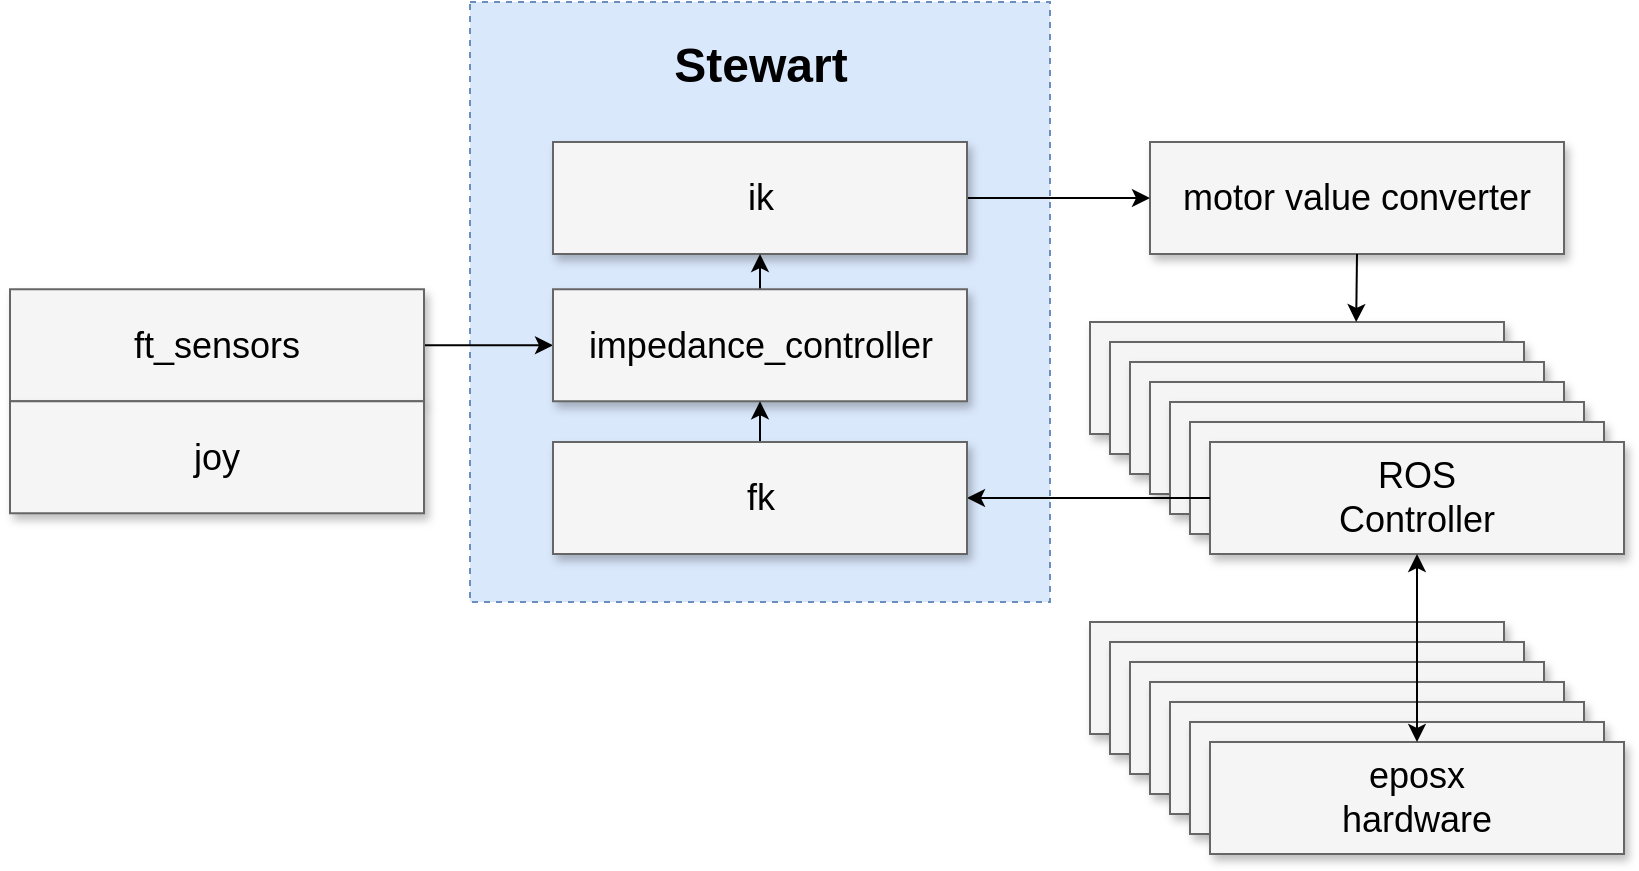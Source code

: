 <mxfile version="20.6.0" type="github">
  <diagram name="Page-1" id="90a13364-a465-7bf4-72fc-28e22215d7a0">
    <mxGraphModel dx="1422" dy="754" grid="1" gridSize="10" guides="1" tooltips="1" connect="1" arrows="1" fold="1" page="1" pageScale="1.5" pageWidth="1169" pageHeight="826" background="none" math="0" shadow="0">
      <root>
        <mxCell id="0" style=";html=1;" />
        <mxCell id="1" style=";html=1;" parent="0" />
        <mxCell id="RNQJXxysi92MJcqBM2zN-3" value="" style="rounded=0;whiteSpace=wrap;html=1;fillColor=#dae8fc;strokeColor=#6c8ebf;dashed=1;" vertex="1" parent="1">
          <mxGeometry x="450" y="410" width="290" height="300" as="geometry" />
        </mxCell>
        <mxCell id="3a17f1ce550125da-8" value="motor value converter" style="whiteSpace=wrap;html=1;shadow=1;fontSize=18;fillColor=#f5f5f5;strokeColor=#666666;" parent="1" vertex="1">
          <mxGeometry x="790" y="480" width="207" height="56" as="geometry" />
        </mxCell>
        <mxCell id="RNQJXxysi92MJcqBM2zN-16" value="" style="group" vertex="1" connectable="0" parent="1">
          <mxGeometry x="760" y="570" width="267" height="116" as="geometry" />
        </mxCell>
        <mxCell id="RNQJXxysi92MJcqBM2zN-8" value="ROS&lt;br&gt;Controller" style="whiteSpace=wrap;html=1;shadow=1;fontSize=18;fillColor=#f5f5f5;strokeColor=#666666;" vertex="1" parent="RNQJXxysi92MJcqBM2zN-16">
          <mxGeometry width="207" height="56" as="geometry" />
        </mxCell>
        <mxCell id="RNQJXxysi92MJcqBM2zN-10" value="ROS&lt;br&gt;Controller" style="whiteSpace=wrap;html=1;shadow=1;fontSize=18;fillColor=#f5f5f5;strokeColor=#666666;" vertex="1" parent="RNQJXxysi92MJcqBM2zN-16">
          <mxGeometry x="10" y="10" width="207" height="56" as="geometry" />
        </mxCell>
        <mxCell id="RNQJXxysi92MJcqBM2zN-11" value="ROS&lt;br&gt;Controller" style="whiteSpace=wrap;html=1;shadow=1;fontSize=18;fillColor=#f5f5f5;strokeColor=#666666;" vertex="1" parent="RNQJXxysi92MJcqBM2zN-16">
          <mxGeometry x="20" y="20" width="207" height="56" as="geometry" />
        </mxCell>
        <mxCell id="RNQJXxysi92MJcqBM2zN-12" value="ROS&lt;br&gt;Controller" style="whiteSpace=wrap;html=1;shadow=1;fontSize=18;fillColor=#f5f5f5;strokeColor=#666666;" vertex="1" parent="RNQJXxysi92MJcqBM2zN-16">
          <mxGeometry x="30" y="30" width="207" height="56" as="geometry" />
        </mxCell>
        <mxCell id="RNQJXxysi92MJcqBM2zN-13" value="ROS&lt;br&gt;Controller" style="whiteSpace=wrap;html=1;shadow=1;fontSize=18;fillColor=#f5f5f5;strokeColor=#666666;" vertex="1" parent="RNQJXxysi92MJcqBM2zN-16">
          <mxGeometry x="40" y="40" width="207" height="56" as="geometry" />
        </mxCell>
        <mxCell id="RNQJXxysi92MJcqBM2zN-14" value="ROS&lt;br&gt;Controller" style="whiteSpace=wrap;html=1;shadow=1;fontSize=18;fillColor=#f5f5f5;strokeColor=#666666;" vertex="1" parent="RNQJXxysi92MJcqBM2zN-16">
          <mxGeometry x="50" y="50" width="207" height="56" as="geometry" />
        </mxCell>
        <mxCell id="RNQJXxysi92MJcqBM2zN-15" value="ROS&lt;br&gt;Controller" style="whiteSpace=wrap;html=1;shadow=1;fontSize=18;fillColor=#f5f5f5;strokeColor=#666666;" vertex="1" parent="RNQJXxysi92MJcqBM2zN-16">
          <mxGeometry x="60" y="60" width="207" height="56" as="geometry" />
        </mxCell>
        <mxCell id="RNQJXxysi92MJcqBM2zN-25" style="edgeStyle=orthogonalEdgeStyle;rounded=0;orthogonalLoop=1;jettySize=auto;html=1;exitX=0.5;exitY=1;exitDx=0;exitDy=0;entryX=0.643;entryY=0;entryDx=0;entryDy=0;entryPerimeter=0;" edge="1" parent="1" source="3a17f1ce550125da-8" target="RNQJXxysi92MJcqBM2zN-8">
          <mxGeometry relative="1" as="geometry" />
        </mxCell>
        <mxCell id="RNQJXxysi92MJcqBM2zN-17" value="" style="group" vertex="1" connectable="0" parent="1">
          <mxGeometry x="760" y="720" width="267" height="116" as="geometry" />
        </mxCell>
        <mxCell id="RNQJXxysi92MJcqBM2zN-18" value="ROS&lt;br&gt;Controller" style="whiteSpace=wrap;html=1;shadow=1;fontSize=18;fillColor=#f5f5f5;strokeColor=#666666;" vertex="1" parent="RNQJXxysi92MJcqBM2zN-17">
          <mxGeometry width="207" height="56" as="geometry" />
        </mxCell>
        <mxCell id="RNQJXxysi92MJcqBM2zN-19" value="ROS&lt;br&gt;Controller" style="whiteSpace=wrap;html=1;shadow=1;fontSize=18;fillColor=#f5f5f5;strokeColor=#666666;" vertex="1" parent="RNQJXxysi92MJcqBM2zN-17">
          <mxGeometry x="10" y="10" width="207" height="56" as="geometry" />
        </mxCell>
        <mxCell id="RNQJXxysi92MJcqBM2zN-20" value="ROS&lt;br&gt;Controller" style="whiteSpace=wrap;html=1;shadow=1;fontSize=18;fillColor=#f5f5f5;strokeColor=#666666;" vertex="1" parent="RNQJXxysi92MJcqBM2zN-17">
          <mxGeometry x="20" y="20" width="207" height="56" as="geometry" />
        </mxCell>
        <mxCell id="RNQJXxysi92MJcqBM2zN-21" value="ROS&lt;br&gt;Controller" style="whiteSpace=wrap;html=1;shadow=1;fontSize=18;fillColor=#f5f5f5;strokeColor=#666666;" vertex="1" parent="RNQJXxysi92MJcqBM2zN-17">
          <mxGeometry x="30" y="30" width="207" height="56" as="geometry" />
        </mxCell>
        <mxCell id="RNQJXxysi92MJcqBM2zN-22" value="ROS&lt;br&gt;Controller" style="whiteSpace=wrap;html=1;shadow=1;fontSize=18;fillColor=#f5f5f5;strokeColor=#666666;" vertex="1" parent="RNQJXxysi92MJcqBM2zN-17">
          <mxGeometry x="40" y="40" width="207" height="56" as="geometry" />
        </mxCell>
        <mxCell id="RNQJXxysi92MJcqBM2zN-23" value="ROS&lt;br&gt;Controller" style="whiteSpace=wrap;html=1;shadow=1;fontSize=18;fillColor=#f5f5f5;strokeColor=#666666;" vertex="1" parent="RNQJXxysi92MJcqBM2zN-17">
          <mxGeometry x="50" y="50" width="207" height="56" as="geometry" />
        </mxCell>
        <mxCell id="RNQJXxysi92MJcqBM2zN-24" value="eposx&lt;br&gt;hardware" style="whiteSpace=wrap;html=1;shadow=1;fontSize=18;fillColor=#f5f5f5;strokeColor=#666666;" vertex="1" parent="RNQJXxysi92MJcqBM2zN-17">
          <mxGeometry x="60" y="60" width="207" height="56" as="geometry" />
        </mxCell>
        <mxCell id="RNQJXxysi92MJcqBM2zN-28" style="edgeStyle=orthogonalEdgeStyle;rounded=0;orthogonalLoop=1;jettySize=auto;html=1;exitX=0.5;exitY=1;exitDx=0;exitDy=0;entryX=0.5;entryY=0;entryDx=0;entryDy=0;startArrow=classic;startFill=1;" edge="1" parent="1" source="RNQJXxysi92MJcqBM2zN-15" target="RNQJXxysi92MJcqBM2zN-24">
          <mxGeometry relative="1" as="geometry" />
        </mxCell>
        <mxCell id="RNQJXxysi92MJcqBM2zN-58" style="edgeStyle=orthogonalEdgeStyle;rounded=0;orthogonalLoop=1;jettySize=auto;html=1;exitX=1;exitY=0.5;exitDx=0;exitDy=0;startArrow=none;startFill=0;endArrow=classic;endFill=1;" edge="1" parent="1" source="RNQJXxysi92MJcqBM2zN-41" target="RNQJXxysi92MJcqBM2zN-46">
          <mxGeometry relative="1" as="geometry" />
        </mxCell>
        <mxCell id="RNQJXxysi92MJcqBM2zN-41" value="ft_sensors" style="whiteSpace=wrap;html=1;shadow=1;fontSize=18;fillColor=#f5f5f5;strokeColor=#666666;" vertex="1" parent="1">
          <mxGeometry x="220" y="553.63" width="207" height="56" as="geometry" />
        </mxCell>
        <mxCell id="RNQJXxysi92MJcqBM2zN-4" value="&lt;h1&gt;Stewart&lt;/h1&gt;" style="text;html=1;strokeColor=none;fillColor=none;align=center;verticalAlign=middle;whiteSpace=wrap;rounded=0;dashed=1;" vertex="1" parent="1">
          <mxGeometry x="542.5" y="423.75" width="105" height="35.625" as="geometry" />
        </mxCell>
        <mxCell id="RNQJXxysi92MJcqBM2zN-52" style="edgeStyle=orthogonalEdgeStyle;rounded=0;orthogonalLoop=1;jettySize=auto;html=1;exitX=1;exitY=0.5;exitDx=0;exitDy=0;entryX=0;entryY=0.5;entryDx=0;entryDy=0;startArrow=none;startFill=0;endArrow=classic;endFill=1;" edge="1" parent="1" source="RNQJXxysi92MJcqBM2zN-45" target="3a17f1ce550125da-8">
          <mxGeometry relative="1" as="geometry" />
        </mxCell>
        <mxCell id="RNQJXxysi92MJcqBM2zN-45" value="ik" style="whiteSpace=wrap;html=1;shadow=1;fontSize=18;fillColor=#f5f5f5;strokeColor=#666666;" vertex="1" parent="1">
          <mxGeometry x="491.5" y="480" width="207" height="56" as="geometry" />
        </mxCell>
        <mxCell id="RNQJXxysi92MJcqBM2zN-60" style="edgeStyle=orthogonalEdgeStyle;rounded=0;orthogonalLoop=1;jettySize=auto;html=1;exitX=0.5;exitY=0;exitDx=0;exitDy=0;entryX=0.5;entryY=1;entryDx=0;entryDy=0;startArrow=none;startFill=0;endArrow=classic;endFill=1;" edge="1" parent="1" source="RNQJXxysi92MJcqBM2zN-46" target="RNQJXxysi92MJcqBM2zN-45">
          <mxGeometry relative="1" as="geometry" />
        </mxCell>
        <mxCell id="RNQJXxysi92MJcqBM2zN-46" value="impedance_controller" style="whiteSpace=wrap;html=1;shadow=1;fontSize=18;fillColor=#f5f5f5;strokeColor=#666666;" vertex="1" parent="1">
          <mxGeometry x="491.5" y="553.63" width="207" height="56" as="geometry" />
        </mxCell>
        <mxCell id="RNQJXxysi92MJcqBM2zN-59" style="edgeStyle=orthogonalEdgeStyle;rounded=0;orthogonalLoop=1;jettySize=auto;html=1;exitX=0.5;exitY=0;exitDx=0;exitDy=0;entryX=0.5;entryY=1;entryDx=0;entryDy=0;startArrow=none;startFill=0;endArrow=classic;endFill=1;" edge="1" parent="1" source="RNQJXxysi92MJcqBM2zN-47" target="RNQJXxysi92MJcqBM2zN-46">
          <mxGeometry relative="1" as="geometry" />
        </mxCell>
        <mxCell id="RNQJXxysi92MJcqBM2zN-61" style="edgeStyle=orthogonalEdgeStyle;rounded=0;orthogonalLoop=1;jettySize=auto;html=1;exitX=1;exitY=0.5;exitDx=0;exitDy=0;entryX=0;entryY=0.5;entryDx=0;entryDy=0;startArrow=classic;startFill=1;endArrow=none;endFill=0;" edge="1" parent="1" source="RNQJXxysi92MJcqBM2zN-47" target="RNQJXxysi92MJcqBM2zN-15">
          <mxGeometry relative="1" as="geometry" />
        </mxCell>
        <mxCell id="RNQJXxysi92MJcqBM2zN-47" value="fk" style="whiteSpace=wrap;html=1;shadow=1;fontSize=18;fillColor=#f5f5f5;strokeColor=#666666;" vertex="1" parent="1">
          <mxGeometry x="491.5" y="630" width="207" height="56" as="geometry" />
        </mxCell>
        <mxCell id="RNQJXxysi92MJcqBM2zN-56" value="joy" style="whiteSpace=wrap;html=1;shadow=1;fontSize=18;fillColor=#f5f5f5;strokeColor=#666666;" vertex="1" parent="1">
          <mxGeometry x="220" y="609.63" width="207" height="56" as="geometry" />
        </mxCell>
      </root>
    </mxGraphModel>
  </diagram>
</mxfile>
